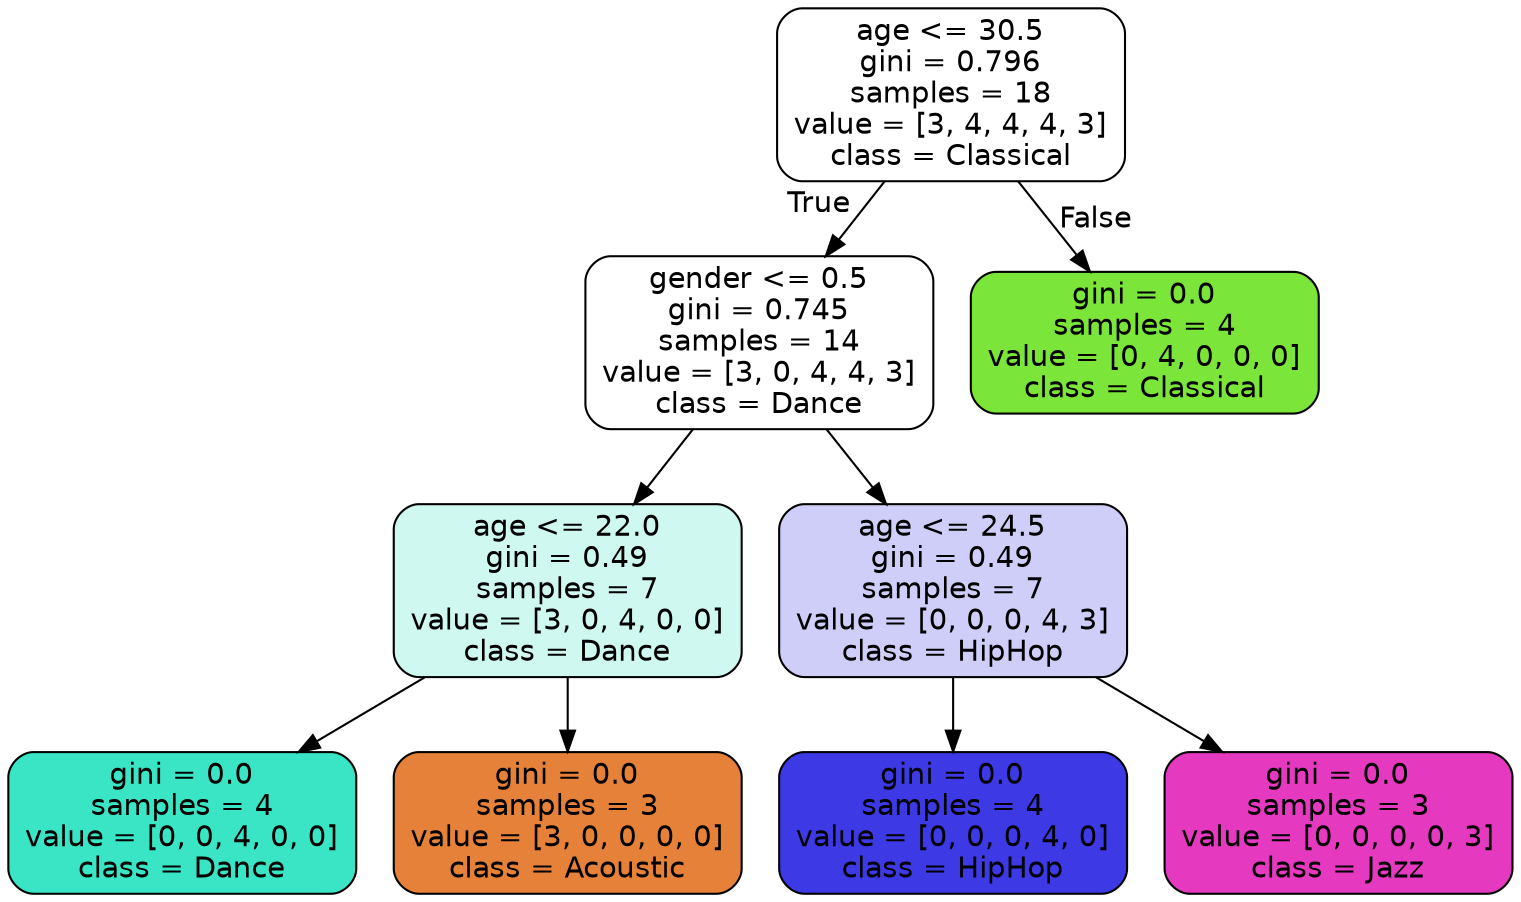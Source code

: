 digraph Tree {
node [shape=box, style="filled, rounded", color="black", fontname="helvetica"] ;
edge [fontname="helvetica"] ;
0 [label="age <= 30.5\ngini = 0.796\nsamples = 18\nvalue = [3, 4, 4, 4, 3]\nclass = Classical", fillcolor="#ffffff"] ;
1 [label="gender <= 0.5\ngini = 0.745\nsamples = 14\nvalue = [3, 0, 4, 4, 3]\nclass = Dance", fillcolor="#ffffff"] ;
0 -> 1 [labeldistance=2.5, labelangle=45, headlabel="True"] ;
2 [label="age <= 22.0\ngini = 0.49\nsamples = 7\nvalue = [3, 0, 4, 0, 0]\nclass = Dance", fillcolor="#cef8f0"] ;
1 -> 2 ;
3 [label="gini = 0.0\nsamples = 4\nvalue = [0, 0, 4, 0, 0]\nclass = Dance", fillcolor="#39e5c5"] ;
2 -> 3 ;
4 [label="gini = 0.0\nsamples = 3\nvalue = [3, 0, 0, 0, 0]\nclass = Acoustic", fillcolor="#e58139"] ;
2 -> 4 ;
5 [label="age <= 24.5\ngini = 0.49\nsamples = 7\nvalue = [0, 0, 0, 4, 3]\nclass = HipHop", fillcolor="#cecef8"] ;
1 -> 5 ;
6 [label="gini = 0.0\nsamples = 4\nvalue = [0, 0, 0, 4, 0]\nclass = HipHop", fillcolor="#3c39e5"] ;
5 -> 6 ;
7 [label="gini = 0.0\nsamples = 3\nvalue = [0, 0, 0, 0, 3]\nclass = Jazz", fillcolor="#e539c0"] ;
5 -> 7 ;
8 [label="gini = 0.0\nsamples = 4\nvalue = [0, 4, 0, 0, 0]\nclass = Classical", fillcolor="#7be539"] ;
0 -> 8 [labeldistance=2.5, labelangle=-45, headlabel="False"] ;
}